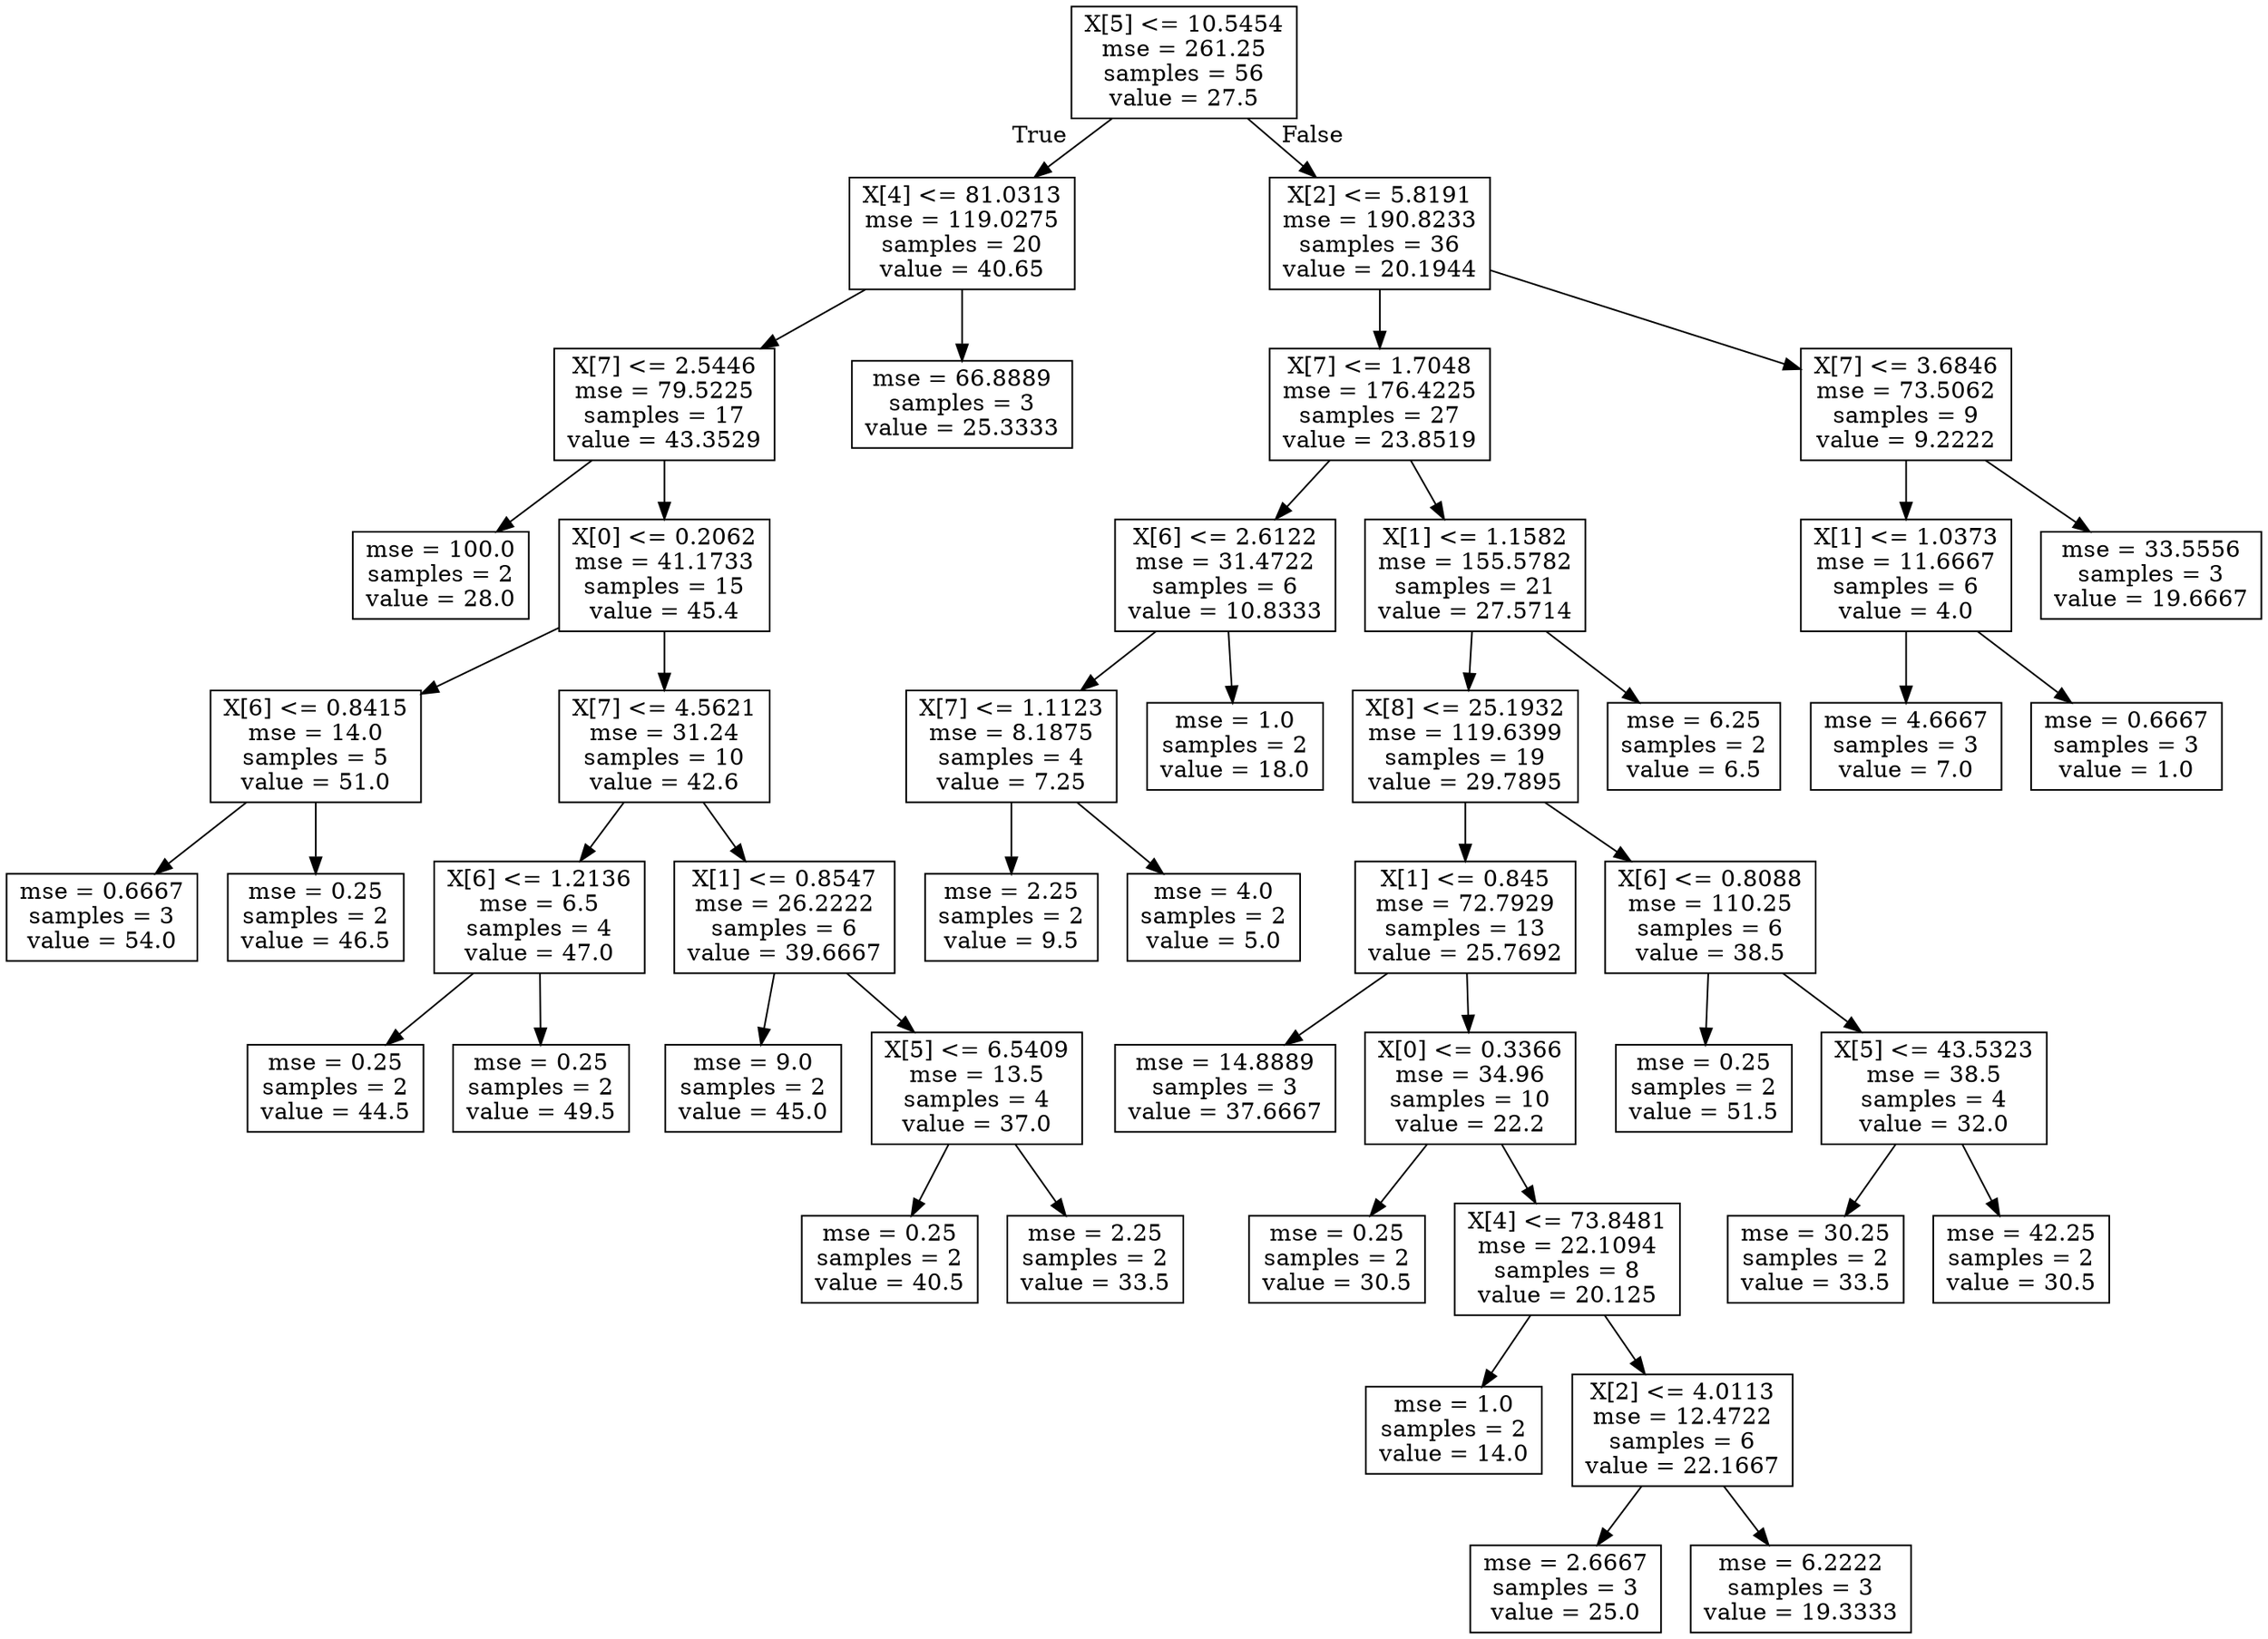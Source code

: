 digraph Tree {
node [shape=box] ;
0 [label="X[5] <= 10.5454\nmse = 261.25\nsamples = 56\nvalue = 27.5"] ;
1 [label="X[4] <= 81.0313\nmse = 119.0275\nsamples = 20\nvalue = 40.65"] ;
0 -> 1 [labeldistance=2.5, labelangle=45, headlabel="True"] ;
2 [label="X[7] <= 2.5446\nmse = 79.5225\nsamples = 17\nvalue = 43.3529"] ;
1 -> 2 ;
3 [label="mse = 100.0\nsamples = 2\nvalue = 28.0"] ;
2 -> 3 ;
4 [label="X[0] <= 0.2062\nmse = 41.1733\nsamples = 15\nvalue = 45.4"] ;
2 -> 4 ;
5 [label="X[6] <= 0.8415\nmse = 14.0\nsamples = 5\nvalue = 51.0"] ;
4 -> 5 ;
6 [label="mse = 0.6667\nsamples = 3\nvalue = 54.0"] ;
5 -> 6 ;
7 [label="mse = 0.25\nsamples = 2\nvalue = 46.5"] ;
5 -> 7 ;
8 [label="X[7] <= 4.5621\nmse = 31.24\nsamples = 10\nvalue = 42.6"] ;
4 -> 8 ;
9 [label="X[6] <= 1.2136\nmse = 6.5\nsamples = 4\nvalue = 47.0"] ;
8 -> 9 ;
10 [label="mse = 0.25\nsamples = 2\nvalue = 44.5"] ;
9 -> 10 ;
11 [label="mse = 0.25\nsamples = 2\nvalue = 49.5"] ;
9 -> 11 ;
12 [label="X[1] <= 0.8547\nmse = 26.2222\nsamples = 6\nvalue = 39.6667"] ;
8 -> 12 ;
13 [label="mse = 9.0\nsamples = 2\nvalue = 45.0"] ;
12 -> 13 ;
14 [label="X[5] <= 6.5409\nmse = 13.5\nsamples = 4\nvalue = 37.0"] ;
12 -> 14 ;
15 [label="mse = 0.25\nsamples = 2\nvalue = 40.5"] ;
14 -> 15 ;
16 [label="mse = 2.25\nsamples = 2\nvalue = 33.5"] ;
14 -> 16 ;
17 [label="mse = 66.8889\nsamples = 3\nvalue = 25.3333"] ;
1 -> 17 ;
18 [label="X[2] <= 5.8191\nmse = 190.8233\nsamples = 36\nvalue = 20.1944"] ;
0 -> 18 [labeldistance=2.5, labelangle=-45, headlabel="False"] ;
19 [label="X[7] <= 1.7048\nmse = 176.4225\nsamples = 27\nvalue = 23.8519"] ;
18 -> 19 ;
20 [label="X[6] <= 2.6122\nmse = 31.4722\nsamples = 6\nvalue = 10.8333"] ;
19 -> 20 ;
21 [label="X[7] <= 1.1123\nmse = 8.1875\nsamples = 4\nvalue = 7.25"] ;
20 -> 21 ;
22 [label="mse = 2.25\nsamples = 2\nvalue = 9.5"] ;
21 -> 22 ;
23 [label="mse = 4.0\nsamples = 2\nvalue = 5.0"] ;
21 -> 23 ;
24 [label="mse = 1.0\nsamples = 2\nvalue = 18.0"] ;
20 -> 24 ;
25 [label="X[1] <= 1.1582\nmse = 155.5782\nsamples = 21\nvalue = 27.5714"] ;
19 -> 25 ;
26 [label="X[8] <= 25.1932\nmse = 119.6399\nsamples = 19\nvalue = 29.7895"] ;
25 -> 26 ;
27 [label="X[1] <= 0.845\nmse = 72.7929\nsamples = 13\nvalue = 25.7692"] ;
26 -> 27 ;
28 [label="mse = 14.8889\nsamples = 3\nvalue = 37.6667"] ;
27 -> 28 ;
29 [label="X[0] <= 0.3366\nmse = 34.96\nsamples = 10\nvalue = 22.2"] ;
27 -> 29 ;
30 [label="mse = 0.25\nsamples = 2\nvalue = 30.5"] ;
29 -> 30 ;
31 [label="X[4] <= 73.8481\nmse = 22.1094\nsamples = 8\nvalue = 20.125"] ;
29 -> 31 ;
32 [label="mse = 1.0\nsamples = 2\nvalue = 14.0"] ;
31 -> 32 ;
33 [label="X[2] <= 4.0113\nmse = 12.4722\nsamples = 6\nvalue = 22.1667"] ;
31 -> 33 ;
34 [label="mse = 2.6667\nsamples = 3\nvalue = 25.0"] ;
33 -> 34 ;
35 [label="mse = 6.2222\nsamples = 3\nvalue = 19.3333"] ;
33 -> 35 ;
36 [label="X[6] <= 0.8088\nmse = 110.25\nsamples = 6\nvalue = 38.5"] ;
26 -> 36 ;
37 [label="mse = 0.25\nsamples = 2\nvalue = 51.5"] ;
36 -> 37 ;
38 [label="X[5] <= 43.5323\nmse = 38.5\nsamples = 4\nvalue = 32.0"] ;
36 -> 38 ;
39 [label="mse = 30.25\nsamples = 2\nvalue = 33.5"] ;
38 -> 39 ;
40 [label="mse = 42.25\nsamples = 2\nvalue = 30.5"] ;
38 -> 40 ;
41 [label="mse = 6.25\nsamples = 2\nvalue = 6.5"] ;
25 -> 41 ;
42 [label="X[7] <= 3.6846\nmse = 73.5062\nsamples = 9\nvalue = 9.2222"] ;
18 -> 42 ;
43 [label="X[1] <= 1.0373\nmse = 11.6667\nsamples = 6\nvalue = 4.0"] ;
42 -> 43 ;
44 [label="mse = 4.6667\nsamples = 3\nvalue = 7.0"] ;
43 -> 44 ;
45 [label="mse = 0.6667\nsamples = 3\nvalue = 1.0"] ;
43 -> 45 ;
46 [label="mse = 33.5556\nsamples = 3\nvalue = 19.6667"] ;
42 -> 46 ;
}